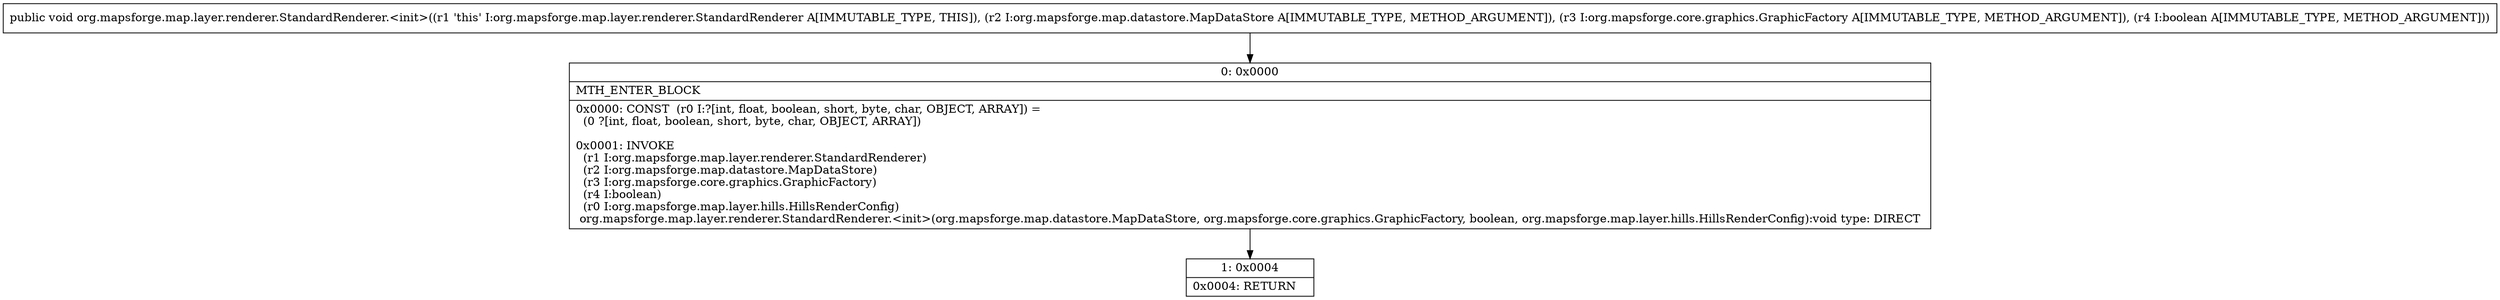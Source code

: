 digraph "CFG fororg.mapsforge.map.layer.renderer.StandardRenderer.\<init\>(Lorg\/mapsforge\/map\/datastore\/MapDataStore;Lorg\/mapsforge\/core\/graphics\/GraphicFactory;Z)V" {
Node_0 [shape=record,label="{0\:\ 0x0000|MTH_ENTER_BLOCK\l|0x0000: CONST  (r0 I:?[int, float, boolean, short, byte, char, OBJECT, ARRAY]) = \l  (0 ?[int, float, boolean, short, byte, char, OBJECT, ARRAY])\l \l0x0001: INVOKE  \l  (r1 I:org.mapsforge.map.layer.renderer.StandardRenderer)\l  (r2 I:org.mapsforge.map.datastore.MapDataStore)\l  (r3 I:org.mapsforge.core.graphics.GraphicFactory)\l  (r4 I:boolean)\l  (r0 I:org.mapsforge.map.layer.hills.HillsRenderConfig)\l org.mapsforge.map.layer.renderer.StandardRenderer.\<init\>(org.mapsforge.map.datastore.MapDataStore, org.mapsforge.core.graphics.GraphicFactory, boolean, org.mapsforge.map.layer.hills.HillsRenderConfig):void type: DIRECT \l}"];
Node_1 [shape=record,label="{1\:\ 0x0004|0x0004: RETURN   \l}"];
MethodNode[shape=record,label="{public void org.mapsforge.map.layer.renderer.StandardRenderer.\<init\>((r1 'this' I:org.mapsforge.map.layer.renderer.StandardRenderer A[IMMUTABLE_TYPE, THIS]), (r2 I:org.mapsforge.map.datastore.MapDataStore A[IMMUTABLE_TYPE, METHOD_ARGUMENT]), (r3 I:org.mapsforge.core.graphics.GraphicFactory A[IMMUTABLE_TYPE, METHOD_ARGUMENT]), (r4 I:boolean A[IMMUTABLE_TYPE, METHOD_ARGUMENT])) }"];
MethodNode -> Node_0;
Node_0 -> Node_1;
}

